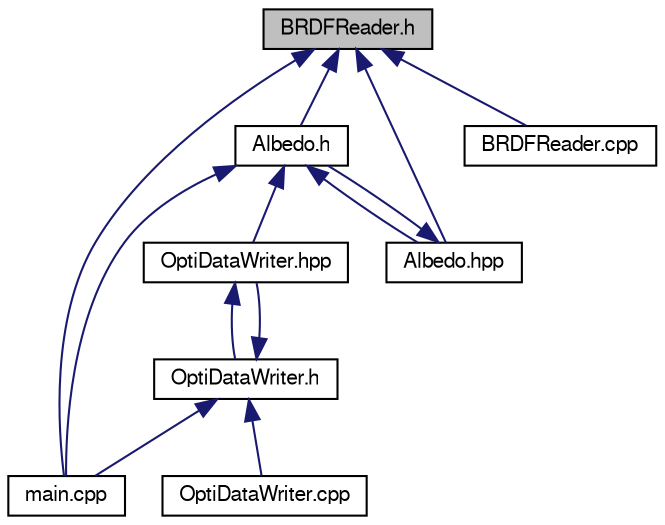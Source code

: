 digraph "BRDFReader.h"
{
 // LATEX_PDF_SIZE
  edge [fontname="FreeSans",fontsize="10",labelfontname="FreeSans",labelfontsize="10"];
  node [fontname="FreeSans",fontsize="10",shape=record];
  Node10 [label="BRDFReader.h",height=0.2,width=0.4,color="black", fillcolor="grey75", style="filled", fontcolor="black",tooltip=" "];
  Node10 -> Node11 [dir="back",color="midnightblue",fontsize="10",style="solid",fontname="FreeSans"];
  Node11 [label="main.cpp",height=0.2,width=0.4,color="black", fillcolor="white", style="filled",URL="$main_8cpp.html",tooltip=" "];
  Node10 -> Node12 [dir="back",color="midnightblue",fontsize="10",style="solid",fontname="FreeSans"];
  Node12 [label="Albedo.h",height=0.2,width=0.4,color="black", fillcolor="white", style="filled",URL="$_albedo_8h.html",tooltip=" "];
  Node12 -> Node13 [dir="back",color="midnightblue",fontsize="10",style="solid",fontname="FreeSans"];
  Node13 [label="OptiDataWriter.hpp",height=0.2,width=0.4,color="black", fillcolor="white", style="filled",URL="$_opti_data_writer_8hpp.html",tooltip=" "];
  Node13 -> Node14 [dir="back",color="midnightblue",fontsize="10",style="solid",fontname="FreeSans"];
  Node14 [label="OptiDataWriter.h",height=0.2,width=0.4,color="black", fillcolor="white", style="filled",URL="$_opti_data_writer_8h.html",tooltip="Provides the functions to write latent space data needed for BRDFs reconstruction and latent space vi..."];
  Node14 -> Node11 [dir="back",color="midnightblue",fontsize="10",style="solid",fontname="FreeSans"];
  Node14 -> Node13 [dir="back",color="midnightblue",fontsize="10",style="solid",fontname="FreeSans"];
  Node14 -> Node15 [dir="back",color="midnightblue",fontsize="10",style="solid",fontname="FreeSans"];
  Node15 [label="OptiDataWriter.cpp",height=0.2,width=0.4,color="black", fillcolor="white", style="filled",URL="$_opti_data_writer_8cpp.html",tooltip=" "];
  Node12 -> Node16 [dir="back",color="midnightblue",fontsize="10",style="solid",fontname="FreeSans"];
  Node16 [label="Albedo.hpp",height=0.2,width=0.4,color="black", fillcolor="white", style="filled",URL="$_albedo_8hpp.html",tooltip=" "];
  Node16 -> Node12 [dir="back",color="midnightblue",fontsize="10",style="solid",fontname="FreeSans"];
  Node12 -> Node11 [dir="back",color="midnightblue",fontsize="10",style="solid",fontname="FreeSans"];
  Node10 -> Node16 [dir="back",color="midnightblue",fontsize="10",style="solid",fontname="FreeSans"];
  Node10 -> Node17 [dir="back",color="midnightblue",fontsize="10",style="solid",fontname="FreeSans"];
  Node17 [label="BRDFReader.cpp",height=0.2,width=0.4,color="black", fillcolor="white", style="filled",URL="$_b_r_d_f_reader_8cpp.html",tooltip=" "];
}
